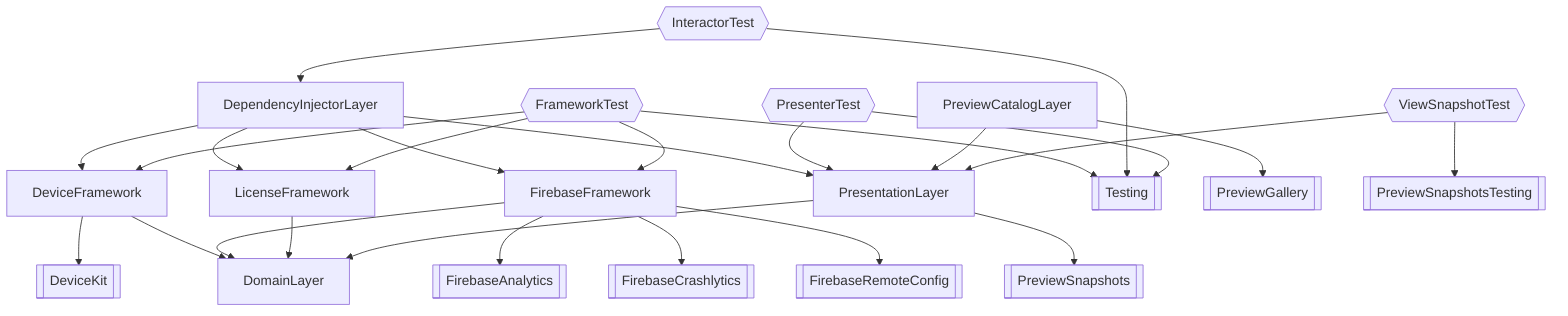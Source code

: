 flowchart TD
    DependencyInjectorLayer-->DeviceFramework
    DependencyInjectorLayer-->FirebaseFramework
    DependencyInjectorLayer-->LicenseFramework
    DependencyInjectorLayer-->PresentationLayer
    DeviceFramework-->DeviceKit[[DeviceKit]]
    DeviceFramework-->DomainLayer
    DomainLayer
    FirebaseFramework-->DomainLayer
    FirebaseFramework-->FirebaseAnalytics[[FirebaseAnalytics]]
    FirebaseFramework-->FirebaseCrashlytics[[FirebaseCrashlytics]]
    FirebaseFramework-->FirebaseRemoteConfig[[FirebaseRemoteConfig]]
    FrameworkTest{{FrameworkTest}}-->DeviceFramework
    FrameworkTest{{FrameworkTest}}-->FirebaseFramework
    FrameworkTest{{FrameworkTest}}-->LicenseFramework
    FrameworkTest{{FrameworkTest}}-->Testing[[Testing]]
    InteractorTest{{InteractorTest}}-->DependencyInjectorLayer
    InteractorTest{{InteractorTest}}-->Testing[[Testing]]
    LicenseFramework-->DomainLayer
    PresentationLayer-->DomainLayer
    PresentationLayer-->PreviewSnapshots[[PreviewSnapshots]]
    PresenterTest{{PresenterTest}}-->PresentationLayer
    PresenterTest{{PresenterTest}}-->Testing[[Testing]]
    PreviewCatalogLayer-->PresentationLayer
    PreviewCatalogLayer-->PreviewGallery[[PreviewGallery]]
    ViewSnapshotTest{{ViewSnapshotTest}}-->PresentationLayer
    ViewSnapshotTest{{ViewSnapshotTest}}-->PreviewSnapshotsTesting[[PreviewSnapshotsTesting]]